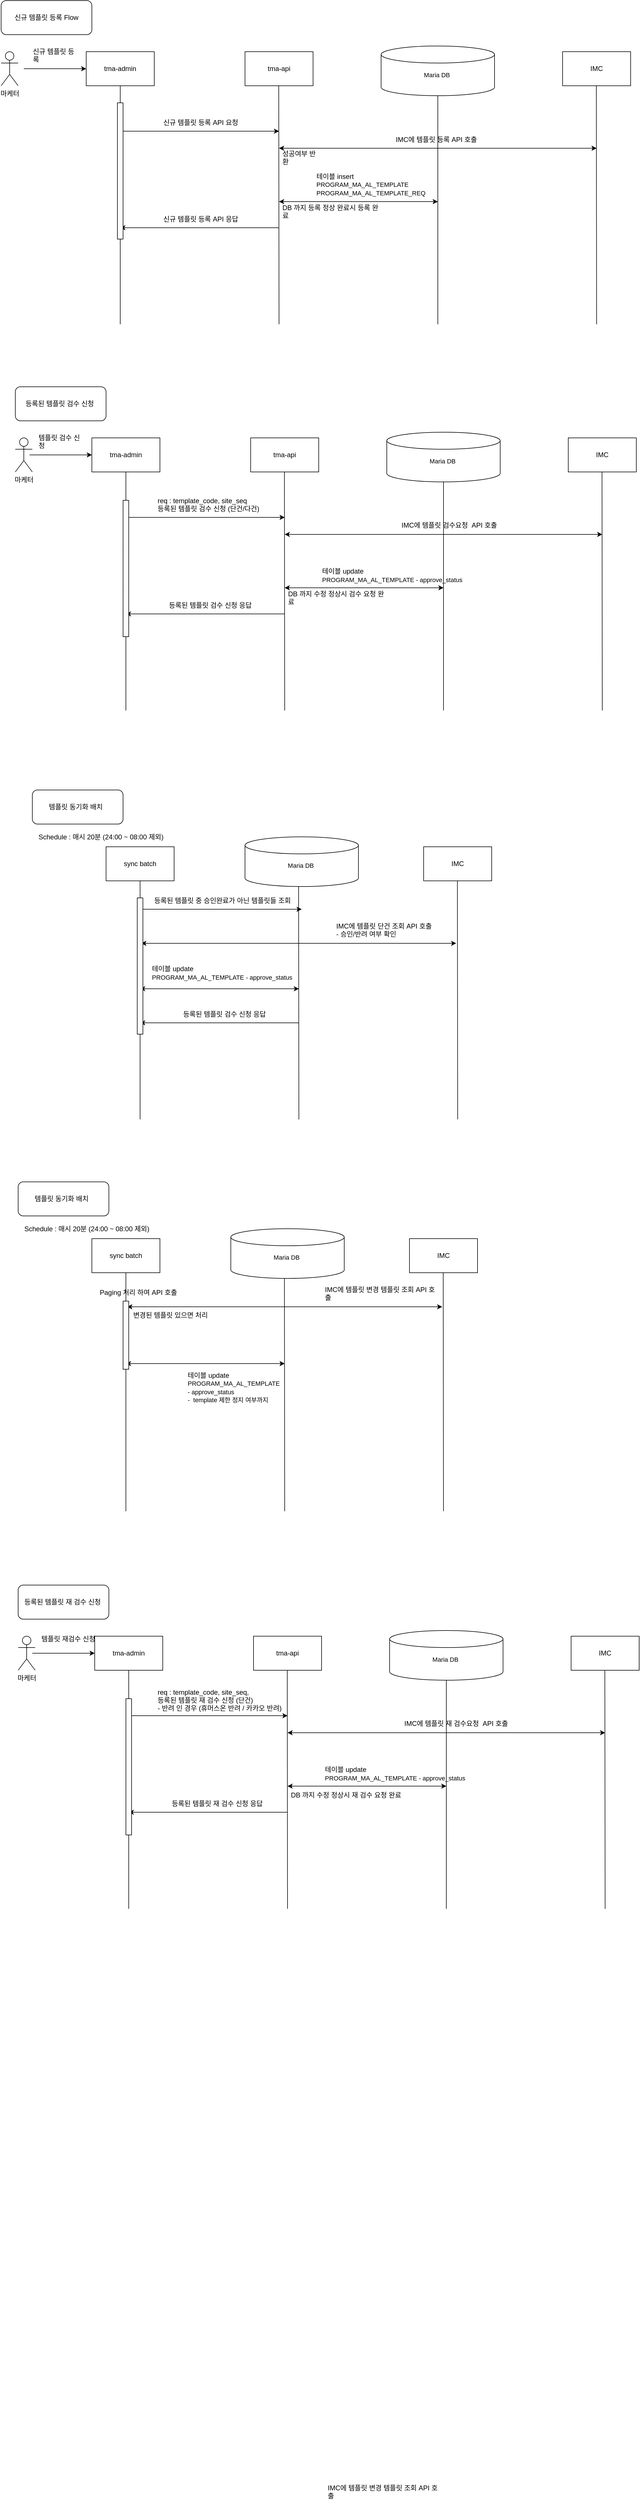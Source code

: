 <mxfile version="24.8.4">
  <diagram name="페이지-1" id="rrNVjnt-WTsJbCwg5te3">
    <mxGraphModel dx="2600" dy="1331" grid="1" gridSize="10" guides="1" tooltips="1" connect="1" arrows="1" fold="1" page="1" pageScale="1" pageWidth="827" pageHeight="1169" math="0" shadow="0">
      <root>
        <mxCell id="0" />
        <mxCell id="1" parent="0" />
        <mxCell id="4YztuVcXxpJHYgNVAEmz-1" value="tma-admin" style="rounded=0;whiteSpace=wrap;html=1;" vertex="1" parent="1">
          <mxGeometry x="120" y="320" width="120" height="60" as="geometry" />
        </mxCell>
        <mxCell id="4YztuVcXxpJHYgNVAEmz-2" value="tma-api" style="rounded=0;whiteSpace=wrap;html=1;" vertex="1" parent="1">
          <mxGeometry x="400" y="320" width="120" height="60" as="geometry" />
        </mxCell>
        <mxCell id="4YztuVcXxpJHYgNVAEmz-3" value="Maria DB&amp;nbsp;" style="rounded=0;whiteSpace=wrap;html=1;" vertex="1" parent="1">
          <mxGeometry x="680" y="320" width="120" height="60" as="geometry" />
        </mxCell>
        <mxCell id="4YztuVcXxpJHYgNVAEmz-4" value="IMC" style="rounded=0;whiteSpace=wrap;html=1;" vertex="1" parent="1">
          <mxGeometry x="960" y="320" width="120" height="60" as="geometry" />
        </mxCell>
        <mxCell id="4YztuVcXxpJHYgNVAEmz-5" value="" style="endArrow=none;html=1;rounded=0;" edge="1" parent="1" source="4YztuVcXxpJHYgNVAEmz-118">
          <mxGeometry width="50" height="50" relative="1" as="geometry">
            <mxPoint x="180" y="800" as="sourcePoint" />
            <mxPoint x="180" y="380" as="targetPoint" />
          </mxGeometry>
        </mxCell>
        <mxCell id="4YztuVcXxpJHYgNVAEmz-6" value="" style="endArrow=none;html=1;rounded=0;" edge="1" parent="1">
          <mxGeometry width="50" height="50" relative="1" as="geometry">
            <mxPoint x="460" y="800" as="sourcePoint" />
            <mxPoint x="459.5" y="380" as="targetPoint" />
          </mxGeometry>
        </mxCell>
        <mxCell id="4YztuVcXxpJHYgNVAEmz-7" value="" style="endArrow=none;html=1;rounded=0;" edge="1" parent="1" source="4YztuVcXxpJHYgNVAEmz-18">
          <mxGeometry width="50" height="50" relative="1" as="geometry">
            <mxPoint x="739.5" y="1080" as="sourcePoint" />
            <mxPoint x="739.5" y="380" as="targetPoint" />
          </mxGeometry>
        </mxCell>
        <mxCell id="4YztuVcXxpJHYgNVAEmz-8" value="" style="endArrow=none;html=1;rounded=0;" edge="1" parent="1">
          <mxGeometry width="50" height="50" relative="1" as="geometry">
            <mxPoint x="1020" y="800" as="sourcePoint" />
            <mxPoint x="1019.5" y="380" as="targetPoint" />
          </mxGeometry>
        </mxCell>
        <mxCell id="4YztuVcXxpJHYgNVAEmz-10" value="마케터" style="shape=umlActor;verticalLabelPosition=bottom;verticalAlign=top;html=1;outlineConnect=0;" vertex="1" parent="1">
          <mxGeometry x="-30" y="320" width="30" height="60" as="geometry" />
        </mxCell>
        <mxCell id="4YztuVcXxpJHYgNVAEmz-11" value="" style="endArrow=classic;html=1;rounded=0;entryX=0;entryY=0.5;entryDx=0;entryDy=0;" edge="1" parent="1" target="4YztuVcXxpJHYgNVAEmz-1">
          <mxGeometry width="50" height="50" relative="1" as="geometry">
            <mxPoint x="10" y="350" as="sourcePoint" />
            <mxPoint x="60" y="310" as="targetPoint" />
          </mxGeometry>
        </mxCell>
        <mxCell id="4YztuVcXxpJHYgNVAEmz-14" value="&lt;span style=&quot;text-align: center; text-wrap-mode: nowrap;&quot;&gt;신규 템플릿 등록&lt;/span&gt;" style="text;strokeColor=none;fillColor=none;align=left;verticalAlign=middle;spacingLeft=4;spacingRight=4;overflow=hidden;points=[[0,0.5],[1,0.5]];portConstraint=eastwest;rotatable=0;whiteSpace=wrap;html=1;" vertex="1" parent="1">
          <mxGeometry x="20" y="310" width="90" height="30" as="geometry" />
        </mxCell>
        <mxCell id="4YztuVcXxpJHYgNVAEmz-15" value="" style="endArrow=classic;html=1;rounded=0;" edge="1" parent="1">
          <mxGeometry width="50" height="50" relative="1" as="geometry">
            <mxPoint x="180" y="460" as="sourcePoint" />
            <mxPoint x="460" y="460" as="targetPoint" />
          </mxGeometry>
        </mxCell>
        <mxCell id="4YztuVcXxpJHYgNVAEmz-17" value="신규 템플릿 등록 API 요청" style="text;strokeColor=none;fillColor=none;align=left;verticalAlign=middle;spacingLeft=4;spacingRight=4;overflow=hidden;points=[[0,0.5],[1,0.5]];portConstraint=eastwest;rotatable=0;whiteSpace=wrap;html=1;" vertex="1" parent="1">
          <mxGeometry x="250" y="430" width="150" height="30" as="geometry" />
        </mxCell>
        <mxCell id="4YztuVcXxpJHYgNVAEmz-21" value="IMC에 템플릿 등록 API 호출&amp;nbsp;" style="text;strokeColor=none;fillColor=none;align=left;verticalAlign=middle;spacingLeft=4;spacingRight=4;overflow=hidden;points=[[0,0.5],[1,0.5]];portConstraint=eastwest;rotatable=0;whiteSpace=wrap;html=1;" vertex="1" parent="1">
          <mxGeometry x="660" y="460" width="160" height="30" as="geometry" />
        </mxCell>
        <mxCell id="4YztuVcXxpJHYgNVAEmz-22" value="" style="endArrow=none;html=1;rounded=0;" edge="1" parent="1" target="4YztuVcXxpJHYgNVAEmz-18">
          <mxGeometry width="50" height="50" relative="1" as="geometry">
            <mxPoint x="740" y="800" as="sourcePoint" />
            <mxPoint x="739.5" y="380" as="targetPoint" />
          </mxGeometry>
        </mxCell>
        <mxCell id="4YztuVcXxpJHYgNVAEmz-18" value="&lt;font style=&quot;font-size: 11px;&quot;&gt;Maria DB&amp;nbsp;&lt;/font&gt;&lt;div style=&quot;font-size: 11px;&quot;&gt;&lt;br&gt;&lt;/div&gt;" style="shape=cylinder3;whiteSpace=wrap;html=1;boundedLbl=1;backgroundOutline=1;size=15;" vertex="1" parent="1">
          <mxGeometry x="640" y="310" width="200" height="87.5" as="geometry" />
        </mxCell>
        <mxCell id="4YztuVcXxpJHYgNVAEmz-24" value="신규 템플릿 등록 Flow" style="rounded=1;whiteSpace=wrap;html=1;" vertex="1" parent="1">
          <mxGeometry x="-30" y="230" width="160" height="60" as="geometry" />
        </mxCell>
        <mxCell id="4YztuVcXxpJHYgNVAEmz-25" value="" style="endArrow=classic;startArrow=classic;html=1;rounded=0;" edge="1" parent="1">
          <mxGeometry width="50" height="50" relative="1" as="geometry">
            <mxPoint x="460" y="490" as="sourcePoint" />
            <mxPoint x="1020" y="490" as="targetPoint" />
          </mxGeometry>
        </mxCell>
        <mxCell id="4YztuVcXxpJHYgNVAEmz-29" value="&lt;div style=&quot;text-align: left;&quot;&gt;&lt;span style=&quot;background-color: initial; text-align: center;&quot;&gt;테이블 insert&lt;/span&gt;&lt;/div&gt;&lt;div style=&quot;text-align: left;&quot;&gt;&lt;span style=&quot;background-color: initial; font-size: 11px; text-align: center;&quot;&gt;PROGRAM_MA_AL_TEMPLATE&lt;/span&gt;&lt;/div&gt;&lt;div&gt;&lt;span style=&quot;font-size: 11px; text-align: center; background-color: initial;&quot;&gt;PROGRAM_MA_AL_TEMPLATE_REQ&lt;/span&gt;&lt;/div&gt;" style="text;strokeColor=none;fillColor=none;align=left;verticalAlign=middle;spacingLeft=4;spacingRight=4;overflow=hidden;points=[[0,0.5],[1,0.5]];portConstraint=eastwest;rotatable=0;whiteSpace=wrap;html=1;" vertex="1" parent="1">
          <mxGeometry x="520" y="524" width="240" height="60" as="geometry" />
        </mxCell>
        <mxCell id="4YztuVcXxpJHYgNVAEmz-30" value="" style="endArrow=classic;startArrow=classic;html=1;rounded=0;" edge="1" parent="1">
          <mxGeometry width="50" height="50" relative="1" as="geometry">
            <mxPoint x="460" y="584" as="sourcePoint" />
            <mxPoint x="740" y="584" as="targetPoint" />
          </mxGeometry>
        </mxCell>
        <mxCell id="4YztuVcXxpJHYgNVAEmz-31" value="성공여부 반환&amp;nbsp;" style="text;strokeColor=none;fillColor=none;align=left;verticalAlign=middle;spacingLeft=4;spacingRight=4;overflow=hidden;points=[[0,0.5],[1,0.5]];portConstraint=eastwest;rotatable=0;whiteSpace=wrap;html=1;" vertex="1" parent="1">
          <mxGeometry x="460" y="490" width="80" height="30" as="geometry" />
        </mxCell>
        <mxCell id="4YztuVcXxpJHYgNVAEmz-32" value="DB 까지 등록 정상 완료시 등록 완료&amp;nbsp;" style="text;strokeColor=none;fillColor=none;align=left;verticalAlign=middle;spacingLeft=4;spacingRight=4;overflow=hidden;points=[[0,0.5],[1,0.5]];portConstraint=eastwest;rotatable=0;whiteSpace=wrap;html=1;" vertex="1" parent="1">
          <mxGeometry x="460" y="585" width="190" height="30" as="geometry" />
        </mxCell>
        <mxCell id="4YztuVcXxpJHYgNVAEmz-33" value="" style="endArrow=classic;html=1;rounded=0;" edge="1" parent="1">
          <mxGeometry width="50" height="50" relative="1" as="geometry">
            <mxPoint x="460" y="630" as="sourcePoint" />
            <mxPoint x="180" y="630" as="targetPoint" />
          </mxGeometry>
        </mxCell>
        <mxCell id="4YztuVcXxpJHYgNVAEmz-34" value="신규 템플릿 등록 API 응답" style="text;strokeColor=none;fillColor=none;align=left;verticalAlign=middle;spacingLeft=4;spacingRight=4;overflow=hidden;points=[[0,0.5],[1,0.5]];portConstraint=eastwest;rotatable=0;whiteSpace=wrap;html=1;" vertex="1" parent="1">
          <mxGeometry x="250" y="600" width="150" height="30" as="geometry" />
        </mxCell>
        <mxCell id="4YztuVcXxpJHYgNVAEmz-35" value="tma-admin" style="rounded=0;whiteSpace=wrap;html=1;" vertex="1" parent="1">
          <mxGeometry x="130" y="1000" width="120" height="60" as="geometry" />
        </mxCell>
        <mxCell id="4YztuVcXxpJHYgNVAEmz-36" value="tma-api" style="rounded=0;whiteSpace=wrap;html=1;" vertex="1" parent="1">
          <mxGeometry x="410" y="1000" width="120" height="60" as="geometry" />
        </mxCell>
        <mxCell id="4YztuVcXxpJHYgNVAEmz-37" value="Maria DB&amp;nbsp;" style="rounded=0;whiteSpace=wrap;html=1;" vertex="1" parent="1">
          <mxGeometry x="690" y="1000" width="120" height="60" as="geometry" />
        </mxCell>
        <mxCell id="4YztuVcXxpJHYgNVAEmz-38" value="IMC" style="rounded=0;whiteSpace=wrap;html=1;" vertex="1" parent="1">
          <mxGeometry x="970" y="1000" width="120" height="60" as="geometry" />
        </mxCell>
        <mxCell id="4YztuVcXxpJHYgNVAEmz-39" value="" style="endArrow=none;html=1;rounded=0;" edge="1" parent="1" source="4YztuVcXxpJHYgNVAEmz-116">
          <mxGeometry width="50" height="50" relative="1" as="geometry">
            <mxPoint x="190" y="1480" as="sourcePoint" />
            <mxPoint x="190" y="1060" as="targetPoint" />
          </mxGeometry>
        </mxCell>
        <mxCell id="4YztuVcXxpJHYgNVAEmz-40" value="" style="endArrow=none;html=1;rounded=0;" edge="1" parent="1">
          <mxGeometry width="50" height="50" relative="1" as="geometry">
            <mxPoint x="470" y="1480" as="sourcePoint" />
            <mxPoint x="469.5" y="1060" as="targetPoint" />
          </mxGeometry>
        </mxCell>
        <mxCell id="4YztuVcXxpJHYgNVAEmz-41" value="" style="endArrow=none;html=1;rounded=0;" edge="1" parent="1" source="4YztuVcXxpJHYgNVAEmz-49">
          <mxGeometry width="50" height="50" relative="1" as="geometry">
            <mxPoint x="749.5" y="1760" as="sourcePoint" />
            <mxPoint x="749.5" y="1060" as="targetPoint" />
          </mxGeometry>
        </mxCell>
        <mxCell id="4YztuVcXxpJHYgNVAEmz-42" value="" style="endArrow=none;html=1;rounded=0;" edge="1" parent="1">
          <mxGeometry width="50" height="50" relative="1" as="geometry">
            <mxPoint x="1030" y="1480" as="sourcePoint" />
            <mxPoint x="1029.5" y="1060" as="targetPoint" />
          </mxGeometry>
        </mxCell>
        <mxCell id="4YztuVcXxpJHYgNVAEmz-43" value="" style="endArrow=classic;html=1;rounded=0;entryX=0;entryY=0.5;entryDx=0;entryDy=0;" edge="1" parent="1" target="4YztuVcXxpJHYgNVAEmz-35">
          <mxGeometry width="50" height="50" relative="1" as="geometry">
            <mxPoint x="20" y="1030" as="sourcePoint" />
            <mxPoint x="70" y="990" as="targetPoint" />
          </mxGeometry>
        </mxCell>
        <mxCell id="4YztuVcXxpJHYgNVAEmz-44" value="템플릿 검수 신청" style="text;strokeColor=none;fillColor=none;align=left;verticalAlign=middle;spacingLeft=4;spacingRight=4;overflow=hidden;points=[[0,0.5],[1,0.5]];portConstraint=eastwest;rotatable=0;whiteSpace=wrap;html=1;" vertex="1" parent="1">
          <mxGeometry x="30" y="990" width="90" height="30" as="geometry" />
        </mxCell>
        <mxCell id="4YztuVcXxpJHYgNVAEmz-45" value="" style="endArrow=classic;html=1;rounded=0;" edge="1" parent="1">
          <mxGeometry width="50" height="50" relative="1" as="geometry">
            <mxPoint x="190" y="1140" as="sourcePoint" />
            <mxPoint x="470" y="1140" as="targetPoint" />
          </mxGeometry>
        </mxCell>
        <mxCell id="4YztuVcXxpJHYgNVAEmz-46" value="&lt;div&gt;req : template_code, site_seq&amp;nbsp;&lt;/div&gt;등록된 템플릿 검수 신청 (단건/다건)&lt;div&gt;&lt;br&gt;&lt;/div&gt;" style="text;strokeColor=none;fillColor=none;align=left;verticalAlign=middle;spacingLeft=4;spacingRight=4;overflow=hidden;points=[[0,0.5],[1,0.5]];portConstraint=eastwest;rotatable=0;whiteSpace=wrap;html=1;" vertex="1" parent="1">
          <mxGeometry x="240" y="1100" width="190" height="50" as="geometry" />
        </mxCell>
        <mxCell id="4YztuVcXxpJHYgNVAEmz-47" value="IMC에 템플릿 검수요청&amp;nbsp; API 호출&amp;nbsp;" style="text;strokeColor=none;fillColor=none;align=left;verticalAlign=middle;spacingLeft=4;spacingRight=4;overflow=hidden;points=[[0,0.5],[1,0.5]];portConstraint=eastwest;rotatable=0;whiteSpace=wrap;html=1;" vertex="1" parent="1">
          <mxGeometry x="670" y="1139" width="210" height="30" as="geometry" />
        </mxCell>
        <mxCell id="4YztuVcXxpJHYgNVAEmz-48" value="" style="endArrow=none;html=1;rounded=0;" edge="1" parent="1" target="4YztuVcXxpJHYgNVAEmz-49">
          <mxGeometry width="50" height="50" relative="1" as="geometry">
            <mxPoint x="750" y="1480" as="sourcePoint" />
            <mxPoint x="749.5" y="1060" as="targetPoint" />
          </mxGeometry>
        </mxCell>
        <mxCell id="4YztuVcXxpJHYgNVAEmz-49" value="&lt;font style=&quot;font-size: 11px;&quot;&gt;Maria DB&amp;nbsp;&lt;/font&gt;&lt;div style=&quot;font-size: 11px;&quot;&gt;&lt;br&gt;&lt;/div&gt;" style="shape=cylinder3;whiteSpace=wrap;html=1;boundedLbl=1;backgroundOutline=1;size=15;" vertex="1" parent="1">
          <mxGeometry x="650" y="990" width="200" height="87.5" as="geometry" />
        </mxCell>
        <mxCell id="4YztuVcXxpJHYgNVAEmz-50" value="" style="endArrow=classic;startArrow=classic;html=1;rounded=0;" edge="1" parent="1">
          <mxGeometry width="50" height="50" relative="1" as="geometry">
            <mxPoint x="470" y="1170" as="sourcePoint" />
            <mxPoint x="1030" y="1170" as="targetPoint" />
          </mxGeometry>
        </mxCell>
        <mxCell id="4YztuVcXxpJHYgNVAEmz-51" value="테이블 update&amp;nbsp;&lt;div&gt;&lt;span style=&quot;font-size: 11px; text-align: center; background-color: initial;&quot;&gt;PROGRAM_MA_AL_TEMPLATE - approve_status&lt;/span&gt;&lt;/div&gt;" style="text;strokeColor=none;fillColor=none;align=left;verticalAlign=middle;spacingLeft=4;spacingRight=4;overflow=hidden;points=[[0,0.5],[1,0.5]];portConstraint=eastwest;rotatable=0;whiteSpace=wrap;html=1;" vertex="1" parent="1">
          <mxGeometry x="530" y="1220" width="280" height="44" as="geometry" />
        </mxCell>
        <mxCell id="4YztuVcXxpJHYgNVAEmz-52" value="" style="endArrow=classic;startArrow=classic;html=1;rounded=0;" edge="1" parent="1">
          <mxGeometry width="50" height="50" relative="1" as="geometry">
            <mxPoint x="470" y="1264" as="sourcePoint" />
            <mxPoint x="750" y="1264" as="targetPoint" />
          </mxGeometry>
        </mxCell>
        <mxCell id="4YztuVcXxpJHYgNVAEmz-54" value="DB 까지 수정 정상시 검수 요청 완료&amp;nbsp;" style="text;strokeColor=none;fillColor=none;align=left;verticalAlign=middle;spacingLeft=4;spacingRight=4;overflow=hidden;points=[[0,0.5],[1,0.5]];portConstraint=eastwest;rotatable=0;whiteSpace=wrap;html=1;" vertex="1" parent="1">
          <mxGeometry x="470" y="1265" width="190" height="30" as="geometry" />
        </mxCell>
        <mxCell id="4YztuVcXxpJHYgNVAEmz-55" value="" style="endArrow=classic;html=1;rounded=0;" edge="1" parent="1">
          <mxGeometry width="50" height="50" relative="1" as="geometry">
            <mxPoint x="470" y="1310" as="sourcePoint" />
            <mxPoint x="190" y="1310" as="targetPoint" />
          </mxGeometry>
        </mxCell>
        <mxCell id="4YztuVcXxpJHYgNVAEmz-56" value="등록된 템플릿 검수 신청&amp;nbsp;&lt;span style=&quot;background-color: initial;&quot;&gt;응답&lt;/span&gt;" style="text;strokeColor=none;fillColor=none;align=left;verticalAlign=middle;spacingLeft=4;spacingRight=4;overflow=hidden;points=[[0,0.5],[1,0.5]];portConstraint=eastwest;rotatable=0;whiteSpace=wrap;html=1;" vertex="1" parent="1">
          <mxGeometry x="260" y="1280" width="180" height="30" as="geometry" />
        </mxCell>
        <mxCell id="4YztuVcXxpJHYgNVAEmz-59" value="마케터" style="shape=umlActor;verticalLabelPosition=bottom;verticalAlign=top;html=1;outlineConnect=0;" vertex="1" parent="1">
          <mxGeometry x="-5" y="1000" width="30" height="60" as="geometry" />
        </mxCell>
        <mxCell id="4YztuVcXxpJHYgNVAEmz-60" value="등록된 템플릿 검수 신청&amp;nbsp;" style="rounded=1;whiteSpace=wrap;html=1;" vertex="1" parent="1">
          <mxGeometry x="-5" y="910" width="160" height="60" as="geometry" />
        </mxCell>
        <mxCell id="4YztuVcXxpJHYgNVAEmz-61" value="sync batch" style="rounded=0;whiteSpace=wrap;html=1;" vertex="1" parent="1">
          <mxGeometry x="155" y="1720" width="120" height="60" as="geometry" />
        </mxCell>
        <mxCell id="4YztuVcXxpJHYgNVAEmz-63" value="Maria DB&amp;nbsp;" style="rounded=0;whiteSpace=wrap;html=1;" vertex="1" parent="1">
          <mxGeometry x="715" y="1720" width="120" height="60" as="geometry" />
        </mxCell>
        <mxCell id="4YztuVcXxpJHYgNVAEmz-64" value="IMC" style="rounded=0;whiteSpace=wrap;html=1;" vertex="1" parent="1">
          <mxGeometry x="715" y="1720" width="120" height="60" as="geometry" />
        </mxCell>
        <mxCell id="4YztuVcXxpJHYgNVAEmz-65" value="" style="endArrow=none;html=1;rounded=0;" edge="1" parent="1" source="4YztuVcXxpJHYgNVAEmz-111">
          <mxGeometry width="50" height="50" relative="1" as="geometry">
            <mxPoint x="215" y="2200" as="sourcePoint" />
            <mxPoint x="215" y="1780" as="targetPoint" />
          </mxGeometry>
        </mxCell>
        <mxCell id="4YztuVcXxpJHYgNVAEmz-66" value="" style="endArrow=none;html=1;rounded=0;" edge="1" parent="1">
          <mxGeometry width="50" height="50" relative="1" as="geometry">
            <mxPoint x="495" y="2200" as="sourcePoint" />
            <mxPoint x="494.5" y="1780" as="targetPoint" />
          </mxGeometry>
        </mxCell>
        <mxCell id="4YztuVcXxpJHYgNVAEmz-68" value="" style="endArrow=none;html=1;rounded=0;" edge="1" parent="1">
          <mxGeometry width="50" height="50" relative="1" as="geometry">
            <mxPoint x="775" y="2200" as="sourcePoint" />
            <mxPoint x="774.5" y="1780" as="targetPoint" />
          </mxGeometry>
        </mxCell>
        <mxCell id="4YztuVcXxpJHYgNVAEmz-71" value="" style="endArrow=classic;html=1;rounded=0;" edge="1" parent="1">
          <mxGeometry width="50" height="50" relative="1" as="geometry">
            <mxPoint x="215" y="1830" as="sourcePoint" />
            <mxPoint x="500" y="1830" as="targetPoint" />
          </mxGeometry>
        </mxCell>
        <mxCell id="4YztuVcXxpJHYgNVAEmz-72" value="등록된 템플릿 중 승인완료가 아닌 템플릿들 조회&amp;nbsp;" style="text;strokeColor=none;fillColor=none;align=left;verticalAlign=middle;spacingLeft=4;spacingRight=4;overflow=hidden;points=[[0,0.5],[1,0.5]];portConstraint=eastwest;rotatable=0;whiteSpace=wrap;html=1;" vertex="1" parent="1">
          <mxGeometry x="234" y="1790" width="296" height="50" as="geometry" />
        </mxCell>
        <mxCell id="4YztuVcXxpJHYgNVAEmz-75" value="&lt;font style=&quot;font-size: 11px;&quot;&gt;Maria DB&amp;nbsp;&lt;/font&gt;&lt;div style=&quot;font-size: 11px;&quot;&gt;&lt;br&gt;&lt;/div&gt;" style="shape=cylinder3;whiteSpace=wrap;html=1;boundedLbl=1;backgroundOutline=1;size=15;" vertex="1" parent="1">
          <mxGeometry x="400" y="1702.5" width="200" height="87.5" as="geometry" />
        </mxCell>
        <mxCell id="4YztuVcXxpJHYgNVAEmz-76" value="" style="endArrow=classic;startArrow=classic;html=1;rounded=0;entryX=0.383;entryY=1.033;entryDx=0;entryDy=0;entryPerimeter=0;" edge="1" parent="1">
          <mxGeometry width="50" height="50" relative="1" as="geometry">
            <mxPoint x="217" y="1890" as="sourcePoint" />
            <mxPoint x="772.43" y="1889.99" as="targetPoint" />
          </mxGeometry>
        </mxCell>
        <mxCell id="4YztuVcXxpJHYgNVAEmz-77" value="테이블 update&amp;nbsp;&lt;div&gt;&lt;span style=&quot;font-size: 11px; text-align: center; background-color: initial;&quot;&gt;PROGRAM_MA_AL_TEMPLATE - approve_status&lt;/span&gt;&lt;/div&gt;" style="text;strokeColor=none;fillColor=none;align=left;verticalAlign=middle;spacingLeft=4;spacingRight=4;overflow=hidden;points=[[0,0.5],[1,0.5]];portConstraint=eastwest;rotatable=0;whiteSpace=wrap;html=1;" vertex="1" parent="1">
          <mxGeometry x="230" y="1920" width="280" height="44" as="geometry" />
        </mxCell>
        <mxCell id="4YztuVcXxpJHYgNVAEmz-78" value="" style="endArrow=classic;startArrow=classic;html=1;rounded=0;" edge="1" parent="1">
          <mxGeometry width="50" height="50" relative="1" as="geometry">
            <mxPoint x="215" y="1970" as="sourcePoint" />
            <mxPoint x="495" y="1970" as="targetPoint" />
          </mxGeometry>
        </mxCell>
        <mxCell id="4YztuVcXxpJHYgNVAEmz-80" value="" style="endArrow=classic;html=1;rounded=0;" edge="1" parent="1">
          <mxGeometry width="50" height="50" relative="1" as="geometry">
            <mxPoint x="495" y="2030" as="sourcePoint" />
            <mxPoint x="215" y="2030" as="targetPoint" />
          </mxGeometry>
        </mxCell>
        <mxCell id="4YztuVcXxpJHYgNVAEmz-81" value="등록된 템플릿 검수 신청&amp;nbsp;&lt;span style=&quot;background-color: initial;&quot;&gt;응답&lt;/span&gt;" style="text;strokeColor=none;fillColor=none;align=left;verticalAlign=middle;spacingLeft=4;spacingRight=4;overflow=hidden;points=[[0,0.5],[1,0.5]];portConstraint=eastwest;rotatable=0;whiteSpace=wrap;html=1;" vertex="1" parent="1">
          <mxGeometry x="285" y="2000" width="180" height="30" as="geometry" />
        </mxCell>
        <mxCell id="4YztuVcXxpJHYgNVAEmz-83" value="템플릿 동기화 배치&amp;nbsp;&amp;nbsp;" style="rounded=1;whiteSpace=wrap;html=1;" vertex="1" parent="1">
          <mxGeometry x="25" y="1620" width="160" height="60" as="geometry" />
        </mxCell>
        <mxCell id="4YztuVcXxpJHYgNVAEmz-84" value="Schedule : 매시 20분 (24:00 ~ 08:00 제외)&lt;div&gt;&lt;br&gt;&lt;/div&gt;" style="text;strokeColor=none;fillColor=none;align=left;verticalAlign=middle;spacingLeft=4;spacingRight=4;overflow=hidden;points=[[0,0.5],[1,0.5]];portConstraint=eastwest;rotatable=0;whiteSpace=wrap;html=1;" vertex="1" parent="1">
          <mxGeometry x="30" y="1690" width="370" height="40" as="geometry" />
        </mxCell>
        <mxCell id="4YztuVcXxpJHYgNVAEmz-86" value="IMC에 템플릿 단건 조회 API 호출&amp;nbsp;&lt;div&gt;- 승인/반려 여부 확인&amp;nbsp;&lt;/div&gt;" style="text;strokeColor=none;fillColor=none;align=left;verticalAlign=middle;spacingLeft=4;spacingRight=4;overflow=hidden;points=[[0,0.5],[1,0.5]];portConstraint=eastwest;rotatable=0;whiteSpace=wrap;html=1;" vertex="1" parent="1">
          <mxGeometry x="555" y="1850" width="210" height="30" as="geometry" />
        </mxCell>
        <mxCell id="4YztuVcXxpJHYgNVAEmz-90" value="sync batch" style="rounded=0;whiteSpace=wrap;html=1;" vertex="1" parent="1">
          <mxGeometry x="130" y="2410" width="120" height="60" as="geometry" />
        </mxCell>
        <mxCell id="4YztuVcXxpJHYgNVAEmz-91" value="Maria DB&amp;nbsp;" style="rounded=0;whiteSpace=wrap;html=1;" vertex="1" parent="1">
          <mxGeometry x="690" y="2410" width="120" height="60" as="geometry" />
        </mxCell>
        <mxCell id="4YztuVcXxpJHYgNVAEmz-92" value="IMC" style="rounded=0;whiteSpace=wrap;html=1;" vertex="1" parent="1">
          <mxGeometry x="690" y="2410" width="120" height="60" as="geometry" />
        </mxCell>
        <mxCell id="4YztuVcXxpJHYgNVAEmz-93" value="" style="endArrow=none;html=1;rounded=0;" edge="1" parent="1" source="4YztuVcXxpJHYgNVAEmz-109">
          <mxGeometry width="50" height="50" relative="1" as="geometry">
            <mxPoint x="190" y="2890" as="sourcePoint" />
            <mxPoint x="190" y="2470" as="targetPoint" />
          </mxGeometry>
        </mxCell>
        <mxCell id="4YztuVcXxpJHYgNVAEmz-94" value="" style="endArrow=none;html=1;rounded=0;" edge="1" parent="1">
          <mxGeometry width="50" height="50" relative="1" as="geometry">
            <mxPoint x="470" y="2890" as="sourcePoint" />
            <mxPoint x="469.5" y="2470" as="targetPoint" />
          </mxGeometry>
        </mxCell>
        <mxCell id="4YztuVcXxpJHYgNVAEmz-95" value="" style="endArrow=none;html=1;rounded=0;" edge="1" parent="1">
          <mxGeometry width="50" height="50" relative="1" as="geometry">
            <mxPoint x="750" y="2890" as="sourcePoint" />
            <mxPoint x="749.5" y="2470" as="targetPoint" />
          </mxGeometry>
        </mxCell>
        <mxCell id="4YztuVcXxpJHYgNVAEmz-97" value="변경된 템플릿 있으면 처리&amp;nbsp;" style="text;strokeColor=none;fillColor=none;align=left;verticalAlign=middle;spacingLeft=4;spacingRight=4;overflow=hidden;points=[[0,0.5],[1,0.5]];portConstraint=eastwest;rotatable=0;whiteSpace=wrap;html=1;" vertex="1" parent="1">
          <mxGeometry x="197" y="2520" width="296" height="50" as="geometry" />
        </mxCell>
        <mxCell id="4YztuVcXxpJHYgNVAEmz-99" value="" style="endArrow=classic;startArrow=classic;html=1;rounded=0;entryX=0.383;entryY=1.033;entryDx=0;entryDy=0;entryPerimeter=0;" edge="1" parent="1">
          <mxGeometry width="50" height="50" relative="1" as="geometry">
            <mxPoint x="192.28" y="2530.01" as="sourcePoint" />
            <mxPoint x="747.71" y="2530" as="targetPoint" />
          </mxGeometry>
        </mxCell>
        <mxCell id="4YztuVcXxpJHYgNVAEmz-100" value="테이블 update&amp;nbsp;&lt;div&gt;&lt;span style=&quot;font-size: 11px; text-align: center; background-color: initial;&quot;&gt;PROGRAM_MA_AL_TEMPLATE&amp;nbsp;&lt;/span&gt;&lt;/div&gt;&lt;div&gt;&lt;span style=&quot;font-size: 11px; text-align: center; background-color: initial;&quot;&gt;- approve_status&amp;nbsp;&lt;/span&gt;&lt;/div&gt;&lt;div&gt;&lt;span style=&quot;font-size: 11px; text-align: center; background-color: initial;&quot;&gt;-&amp;nbsp; template 제한 정지 여부까지&lt;/span&gt;&lt;/div&gt;" style="text;strokeColor=none;fillColor=none;align=left;verticalAlign=middle;spacingLeft=4;spacingRight=4;overflow=hidden;points=[[0,0.5],[1,0.5]];portConstraint=eastwest;rotatable=0;whiteSpace=wrap;html=1;" vertex="1" parent="1">
          <mxGeometry x="292.5" y="2640" width="285" height="64" as="geometry" />
        </mxCell>
        <mxCell id="4YztuVcXxpJHYgNVAEmz-101" value="" style="endArrow=classic;startArrow=classic;html=1;rounded=0;" edge="1" parent="1">
          <mxGeometry width="50" height="50" relative="1" as="geometry">
            <mxPoint x="190" y="2630" as="sourcePoint" />
            <mxPoint x="470" y="2630" as="targetPoint" />
          </mxGeometry>
        </mxCell>
        <mxCell id="4YztuVcXxpJHYgNVAEmz-104" value="템플릿 동기화 배치&amp;nbsp;&amp;nbsp;" style="rounded=1;whiteSpace=wrap;html=1;" vertex="1" parent="1">
          <mxGeometry y="2310" width="160" height="60" as="geometry" />
        </mxCell>
        <mxCell id="4YztuVcXxpJHYgNVAEmz-105" value="Schedule : 매시 20분 (24:00 ~ 08:00 제외)&lt;div&gt;&lt;br&gt;&lt;/div&gt;" style="text;strokeColor=none;fillColor=none;align=left;verticalAlign=middle;spacingLeft=4;spacingRight=4;overflow=hidden;points=[[0,0.5],[1,0.5]];portConstraint=eastwest;rotatable=0;whiteSpace=wrap;html=1;" vertex="1" parent="1">
          <mxGeometry x="5" y="2380" width="370" height="40" as="geometry" />
        </mxCell>
        <mxCell id="4YztuVcXxpJHYgNVAEmz-106" value="IMC에 템플릿 변경 템플릿 조회&amp;nbsp;&lt;span style=&quot;background-color: initial;&quot;&gt;API 호출&amp;nbsp;&lt;/span&gt;&lt;div&gt;&lt;div&gt;- 승인/반려 여부 확인&amp;nbsp;&lt;/div&gt;&lt;/div&gt;" style="text;strokeColor=none;fillColor=none;align=left;verticalAlign=middle;spacingLeft=4;spacingRight=4;overflow=hidden;points=[[0,0.5],[1,0.5]];portConstraint=eastwest;rotatable=0;whiteSpace=wrap;html=1;" vertex="1" parent="1">
          <mxGeometry x="535" y="2490" width="210" height="30" as="geometry" />
        </mxCell>
        <mxCell id="4YztuVcXxpJHYgNVAEmz-107" value="&lt;font style=&quot;font-size: 11px;&quot;&gt;Maria DB&amp;nbsp;&lt;/font&gt;&lt;div style=&quot;font-size: 11px;&quot;&gt;&lt;br&gt;&lt;/div&gt;" style="shape=cylinder3;whiteSpace=wrap;html=1;boundedLbl=1;backgroundOutline=1;size=15;" vertex="1" parent="1">
          <mxGeometry x="375" y="2392.5" width="200" height="87.5" as="geometry" />
        </mxCell>
        <mxCell id="4YztuVcXxpJHYgNVAEmz-108" value="Paging 처리 하여 API 호출" style="text;strokeColor=none;fillColor=none;align=left;verticalAlign=middle;spacingLeft=4;spacingRight=4;overflow=hidden;points=[[0,0.5],[1,0.5]];portConstraint=eastwest;rotatable=0;whiteSpace=wrap;html=1;" vertex="1" parent="1">
          <mxGeometry x="137.5" y="2490" width="155" height="30" as="geometry" />
        </mxCell>
        <mxCell id="4YztuVcXxpJHYgNVAEmz-110" value="" style="endArrow=none;html=1;rounded=0;" edge="1" parent="1" target="4YztuVcXxpJHYgNVAEmz-109">
          <mxGeometry width="50" height="50" relative="1" as="geometry">
            <mxPoint x="190" y="2890" as="sourcePoint" />
            <mxPoint x="190" y="2470" as="targetPoint" />
          </mxGeometry>
        </mxCell>
        <mxCell id="4YztuVcXxpJHYgNVAEmz-109" value="" style="verticalLabelPosition=bottom;verticalAlign=top;html=1;shape=mxgraph.basic.patternFillRect;fillStyle=diagRev;step=5;fillStrokeWidth=0.2;fillStrokeColor=#dddddd;direction=south;" vertex="1" parent="1">
          <mxGeometry x="185" y="2520" width="10" height="120" as="geometry" />
        </mxCell>
        <mxCell id="4YztuVcXxpJHYgNVAEmz-115" value="" style="endArrow=none;html=1;rounded=0;" edge="1" parent="1" target="4YztuVcXxpJHYgNVAEmz-111">
          <mxGeometry width="50" height="50" relative="1" as="geometry">
            <mxPoint x="215" y="2200" as="sourcePoint" />
            <mxPoint x="215" y="1780" as="targetPoint" />
          </mxGeometry>
        </mxCell>
        <mxCell id="4YztuVcXxpJHYgNVAEmz-111" value="" style="verticalLabelPosition=bottom;verticalAlign=top;html=1;shape=mxgraph.basic.patternFillRect;fillStyle=diagRev;step=5;fillStrokeWidth=0.2;fillStrokeColor=#dddddd;direction=south;" vertex="1" parent="1">
          <mxGeometry x="210" y="1810" width="10" height="240" as="geometry" />
        </mxCell>
        <mxCell id="4YztuVcXxpJHYgNVAEmz-117" value="" style="endArrow=none;html=1;rounded=0;" edge="1" parent="1" target="4YztuVcXxpJHYgNVAEmz-116">
          <mxGeometry width="50" height="50" relative="1" as="geometry">
            <mxPoint x="190" y="1480" as="sourcePoint" />
            <mxPoint x="190" y="1060" as="targetPoint" />
          </mxGeometry>
        </mxCell>
        <mxCell id="4YztuVcXxpJHYgNVAEmz-116" value="" style="verticalLabelPosition=bottom;verticalAlign=top;html=1;shape=mxgraph.basic.patternFillRect;fillStyle=diagRev;step=5;fillStrokeWidth=0.2;fillStrokeColor=#dddddd;direction=south;" vertex="1" parent="1">
          <mxGeometry x="185" y="1110" width="10" height="240" as="geometry" />
        </mxCell>
        <mxCell id="4YztuVcXxpJHYgNVAEmz-119" value="" style="endArrow=none;html=1;rounded=0;" edge="1" parent="1" target="4YztuVcXxpJHYgNVAEmz-118">
          <mxGeometry width="50" height="50" relative="1" as="geometry">
            <mxPoint x="180" y="800" as="sourcePoint" />
            <mxPoint x="180" y="380" as="targetPoint" />
          </mxGeometry>
        </mxCell>
        <mxCell id="4YztuVcXxpJHYgNVAEmz-118" value="" style="verticalLabelPosition=bottom;verticalAlign=top;html=1;shape=mxgraph.basic.patternFillRect;fillStyle=diagRev;step=5;fillStrokeWidth=0.2;fillStrokeColor=#dddddd;direction=south;" vertex="1" parent="1">
          <mxGeometry x="175" y="410" width="10" height="240" as="geometry" />
        </mxCell>
        <mxCell id="4YztuVcXxpJHYgNVAEmz-123" value="tma-admin" style="rounded=0;whiteSpace=wrap;html=1;" vertex="1" parent="1">
          <mxGeometry x="135" y="3110" width="120" height="60" as="geometry" />
        </mxCell>
        <mxCell id="4YztuVcXxpJHYgNVAEmz-124" value="tma-api" style="rounded=0;whiteSpace=wrap;html=1;" vertex="1" parent="1">
          <mxGeometry x="415" y="3110" width="120" height="60" as="geometry" />
        </mxCell>
        <mxCell id="4YztuVcXxpJHYgNVAEmz-125" value="Maria DB&amp;nbsp;" style="rounded=0;whiteSpace=wrap;html=1;" vertex="1" parent="1">
          <mxGeometry x="695" y="3110" width="120" height="60" as="geometry" />
        </mxCell>
        <mxCell id="4YztuVcXxpJHYgNVAEmz-126" value="IMC" style="rounded=0;whiteSpace=wrap;html=1;" vertex="1" parent="1">
          <mxGeometry x="975" y="3110" width="120" height="60" as="geometry" />
        </mxCell>
        <mxCell id="4YztuVcXxpJHYgNVAEmz-127" value="" style="endArrow=none;html=1;rounded=0;" edge="1" parent="1" source="4YztuVcXxpJHYgNVAEmz-148">
          <mxGeometry width="50" height="50" relative="1" as="geometry">
            <mxPoint x="195" y="3590" as="sourcePoint" />
            <mxPoint x="195" y="3170" as="targetPoint" />
          </mxGeometry>
        </mxCell>
        <mxCell id="4YztuVcXxpJHYgNVAEmz-128" value="" style="endArrow=none;html=1;rounded=0;" edge="1" parent="1">
          <mxGeometry width="50" height="50" relative="1" as="geometry">
            <mxPoint x="475" y="3590" as="sourcePoint" />
            <mxPoint x="474.5" y="3170" as="targetPoint" />
          </mxGeometry>
        </mxCell>
        <mxCell id="4YztuVcXxpJHYgNVAEmz-129" value="" style="endArrow=none;html=1;rounded=0;" edge="1" parent="1" source="4YztuVcXxpJHYgNVAEmz-137">
          <mxGeometry width="50" height="50" relative="1" as="geometry">
            <mxPoint x="754.5" y="3870" as="sourcePoint" />
            <mxPoint x="754.5" y="3170" as="targetPoint" />
          </mxGeometry>
        </mxCell>
        <mxCell id="4YztuVcXxpJHYgNVAEmz-130" value="" style="endArrow=none;html=1;rounded=0;" edge="1" parent="1">
          <mxGeometry width="50" height="50" relative="1" as="geometry">
            <mxPoint x="1035" y="3590" as="sourcePoint" />
            <mxPoint x="1034.5" y="3170" as="targetPoint" />
          </mxGeometry>
        </mxCell>
        <mxCell id="4YztuVcXxpJHYgNVAEmz-131" value="" style="endArrow=classic;html=1;rounded=0;entryX=0;entryY=0.5;entryDx=0;entryDy=0;" edge="1" parent="1" target="4YztuVcXxpJHYgNVAEmz-123">
          <mxGeometry width="50" height="50" relative="1" as="geometry">
            <mxPoint x="25" y="3140" as="sourcePoint" />
            <mxPoint x="75" y="3100" as="targetPoint" />
          </mxGeometry>
        </mxCell>
        <mxCell id="4YztuVcXxpJHYgNVAEmz-132" value="&lt;div style=&quot;text-align: center;&quot;&gt;&lt;span style=&quot;text-wrap-mode: nowrap;&quot;&gt;템플릿 재검수 신청&lt;/span&gt;&lt;/div&gt;" style="text;strokeColor=none;fillColor=none;align=left;verticalAlign=middle;spacingLeft=4;spacingRight=4;overflow=hidden;points=[[0,0.5],[1,0.5]];portConstraint=eastwest;rotatable=0;whiteSpace=wrap;html=1;" vertex="1" parent="1">
          <mxGeometry x="35" y="3100" width="105" height="30" as="geometry" />
        </mxCell>
        <mxCell id="4YztuVcXxpJHYgNVAEmz-133" value="" style="endArrow=classic;html=1;rounded=0;" edge="1" parent="1">
          <mxGeometry width="50" height="50" relative="1" as="geometry">
            <mxPoint x="195" y="3250" as="sourcePoint" />
            <mxPoint x="475" y="3250" as="targetPoint" />
          </mxGeometry>
        </mxCell>
        <mxCell id="4YztuVcXxpJHYgNVAEmz-134" value="&lt;div&gt;req : template_code, site_seq,&amp;nbsp;&lt;/div&gt;등록된 템플릿 재 검수 신청 (단건)&amp;nbsp;&lt;div&gt;- 반려 인 경우 (휴머스온 반려 / 카카오 반려)&lt;br&gt;&lt;div&gt;&lt;br&gt;&lt;/div&gt;&lt;/div&gt;" style="text;strokeColor=none;fillColor=none;align=left;verticalAlign=middle;spacingLeft=4;spacingRight=4;overflow=hidden;points=[[0,0.5],[1,0.5]];portConstraint=eastwest;rotatable=0;whiteSpace=wrap;html=1;" vertex="1" parent="1">
          <mxGeometry x="240" y="3199" width="235" height="50" as="geometry" />
        </mxCell>
        <mxCell id="4YztuVcXxpJHYgNVAEmz-135" value="IMC에 템플릿 재 검수요청&amp;nbsp; API 호출&amp;nbsp;" style="text;strokeColor=none;fillColor=none;align=left;verticalAlign=middle;spacingLeft=4;spacingRight=4;overflow=hidden;points=[[0,0.5],[1,0.5]];portConstraint=eastwest;rotatable=0;whiteSpace=wrap;html=1;" vertex="1" parent="1">
          <mxGeometry x="675" y="3249" width="210" height="30" as="geometry" />
        </mxCell>
        <mxCell id="4YztuVcXxpJHYgNVAEmz-136" value="" style="endArrow=none;html=1;rounded=0;" edge="1" parent="1" target="4YztuVcXxpJHYgNVAEmz-137">
          <mxGeometry width="50" height="50" relative="1" as="geometry">
            <mxPoint x="755" y="3590" as="sourcePoint" />
            <mxPoint x="754.5" y="3170" as="targetPoint" />
          </mxGeometry>
        </mxCell>
        <mxCell id="4YztuVcXxpJHYgNVAEmz-137" value="&lt;font style=&quot;font-size: 11px;&quot;&gt;Maria DB&amp;nbsp;&lt;/font&gt;&lt;div style=&quot;font-size: 11px;&quot;&gt;&lt;br&gt;&lt;/div&gt;" style="shape=cylinder3;whiteSpace=wrap;html=1;boundedLbl=1;backgroundOutline=1;size=15;" vertex="1" parent="1">
          <mxGeometry x="655" y="3100" width="200" height="87.5" as="geometry" />
        </mxCell>
        <mxCell id="4YztuVcXxpJHYgNVAEmz-138" value="" style="endArrow=classic;startArrow=classic;html=1;rounded=0;" edge="1" parent="1">
          <mxGeometry width="50" height="50" relative="1" as="geometry">
            <mxPoint x="475" y="3280" as="sourcePoint" />
            <mxPoint x="1035" y="3280" as="targetPoint" />
          </mxGeometry>
        </mxCell>
        <mxCell id="4YztuVcXxpJHYgNVAEmz-139" value="테이블 update&amp;nbsp;&lt;div&gt;&lt;span style=&quot;font-size: 11px; text-align: center; background-color: initial;&quot;&gt;PROGRAM_MA_AL_TEMPLATE - approve_status&lt;/span&gt;&lt;/div&gt;" style="text;strokeColor=none;fillColor=none;align=left;verticalAlign=middle;spacingLeft=4;spacingRight=4;overflow=hidden;points=[[0,0.5],[1,0.5]];portConstraint=eastwest;rotatable=0;whiteSpace=wrap;html=1;" vertex="1" parent="1">
          <mxGeometry x="535" y="3330" width="280" height="44" as="geometry" />
        </mxCell>
        <mxCell id="4YztuVcXxpJHYgNVAEmz-140" value="" style="endArrow=classic;startArrow=classic;html=1;rounded=0;" edge="1" parent="1">
          <mxGeometry width="50" height="50" relative="1" as="geometry">
            <mxPoint x="475" y="3374" as="sourcePoint" />
            <mxPoint x="755" y="3374" as="targetPoint" />
          </mxGeometry>
        </mxCell>
        <mxCell id="4YztuVcXxpJHYgNVAEmz-141" value="DB 까지 수정 정상시 재 검수 요청 완료&amp;nbsp;" style="text;strokeColor=none;fillColor=none;align=left;verticalAlign=middle;spacingLeft=4;spacingRight=4;overflow=hidden;points=[[0,0.5],[1,0.5]];portConstraint=eastwest;rotatable=0;whiteSpace=wrap;html=1;" vertex="1" parent="1">
          <mxGeometry x="475" y="3375" width="225" height="30" as="geometry" />
        </mxCell>
        <mxCell id="4YztuVcXxpJHYgNVAEmz-142" value="" style="endArrow=classic;html=1;rounded=0;" edge="1" parent="1">
          <mxGeometry width="50" height="50" relative="1" as="geometry">
            <mxPoint x="475" y="3420" as="sourcePoint" />
            <mxPoint x="195" y="3420" as="targetPoint" />
          </mxGeometry>
        </mxCell>
        <mxCell id="4YztuVcXxpJHYgNVAEmz-143" value="등록된 템플릿 재 검수 신청&amp;nbsp;&lt;span style=&quot;background-color: initial;&quot;&gt;응답&lt;/span&gt;" style="text;strokeColor=none;fillColor=none;align=left;verticalAlign=middle;spacingLeft=4;spacingRight=4;overflow=hidden;points=[[0,0.5],[1,0.5]];portConstraint=eastwest;rotatable=0;whiteSpace=wrap;html=1;" vertex="1" parent="1">
          <mxGeometry x="265" y="3390" width="180" height="30" as="geometry" />
        </mxCell>
        <mxCell id="4YztuVcXxpJHYgNVAEmz-144" value="마케터" style="shape=umlActor;verticalLabelPosition=bottom;verticalAlign=top;html=1;outlineConnect=0;" vertex="1" parent="1">
          <mxGeometry y="3110" width="30" height="60" as="geometry" />
        </mxCell>
        <mxCell id="4YztuVcXxpJHYgNVAEmz-145" value="등록된 템플릿 재 검수 신청&amp;nbsp;" style="rounded=1;whiteSpace=wrap;html=1;" vertex="1" parent="1">
          <mxGeometry y="3020" width="160" height="60" as="geometry" />
        </mxCell>
        <mxCell id="4YztuVcXxpJHYgNVAEmz-146" value="IMC에 템플릿 변경 템플릿 조회&amp;nbsp;&lt;span style=&quot;background-color: initial;&quot;&gt;API 호출&amp;nbsp;&lt;/span&gt;&lt;div&gt;&lt;div&gt;- 승인/반려 여부 확인&amp;nbsp;&lt;/div&gt;&lt;/div&gt;" style="text;strokeColor=none;fillColor=none;align=left;verticalAlign=middle;spacingLeft=4;spacingRight=4;overflow=hidden;points=[[0,0.5],[1,0.5]];portConstraint=eastwest;rotatable=0;whiteSpace=wrap;html=1;" vertex="1" parent="1">
          <mxGeometry x="540" y="4600" width="210" height="30" as="geometry" />
        </mxCell>
        <mxCell id="4YztuVcXxpJHYgNVAEmz-147" value="" style="endArrow=none;html=1;rounded=0;" edge="1" parent="1" target="4YztuVcXxpJHYgNVAEmz-148">
          <mxGeometry width="50" height="50" relative="1" as="geometry">
            <mxPoint x="195" y="3590" as="sourcePoint" />
            <mxPoint x="195" y="3170" as="targetPoint" />
          </mxGeometry>
        </mxCell>
        <mxCell id="4YztuVcXxpJHYgNVAEmz-148" value="" style="verticalLabelPosition=bottom;verticalAlign=top;html=1;shape=mxgraph.basic.patternFillRect;fillStyle=diagRev;step=5;fillStrokeWidth=0.2;fillStrokeColor=#dddddd;direction=south;" vertex="1" parent="1">
          <mxGeometry x="190" y="3220" width="10" height="240" as="geometry" />
        </mxCell>
      </root>
    </mxGraphModel>
  </diagram>
</mxfile>

